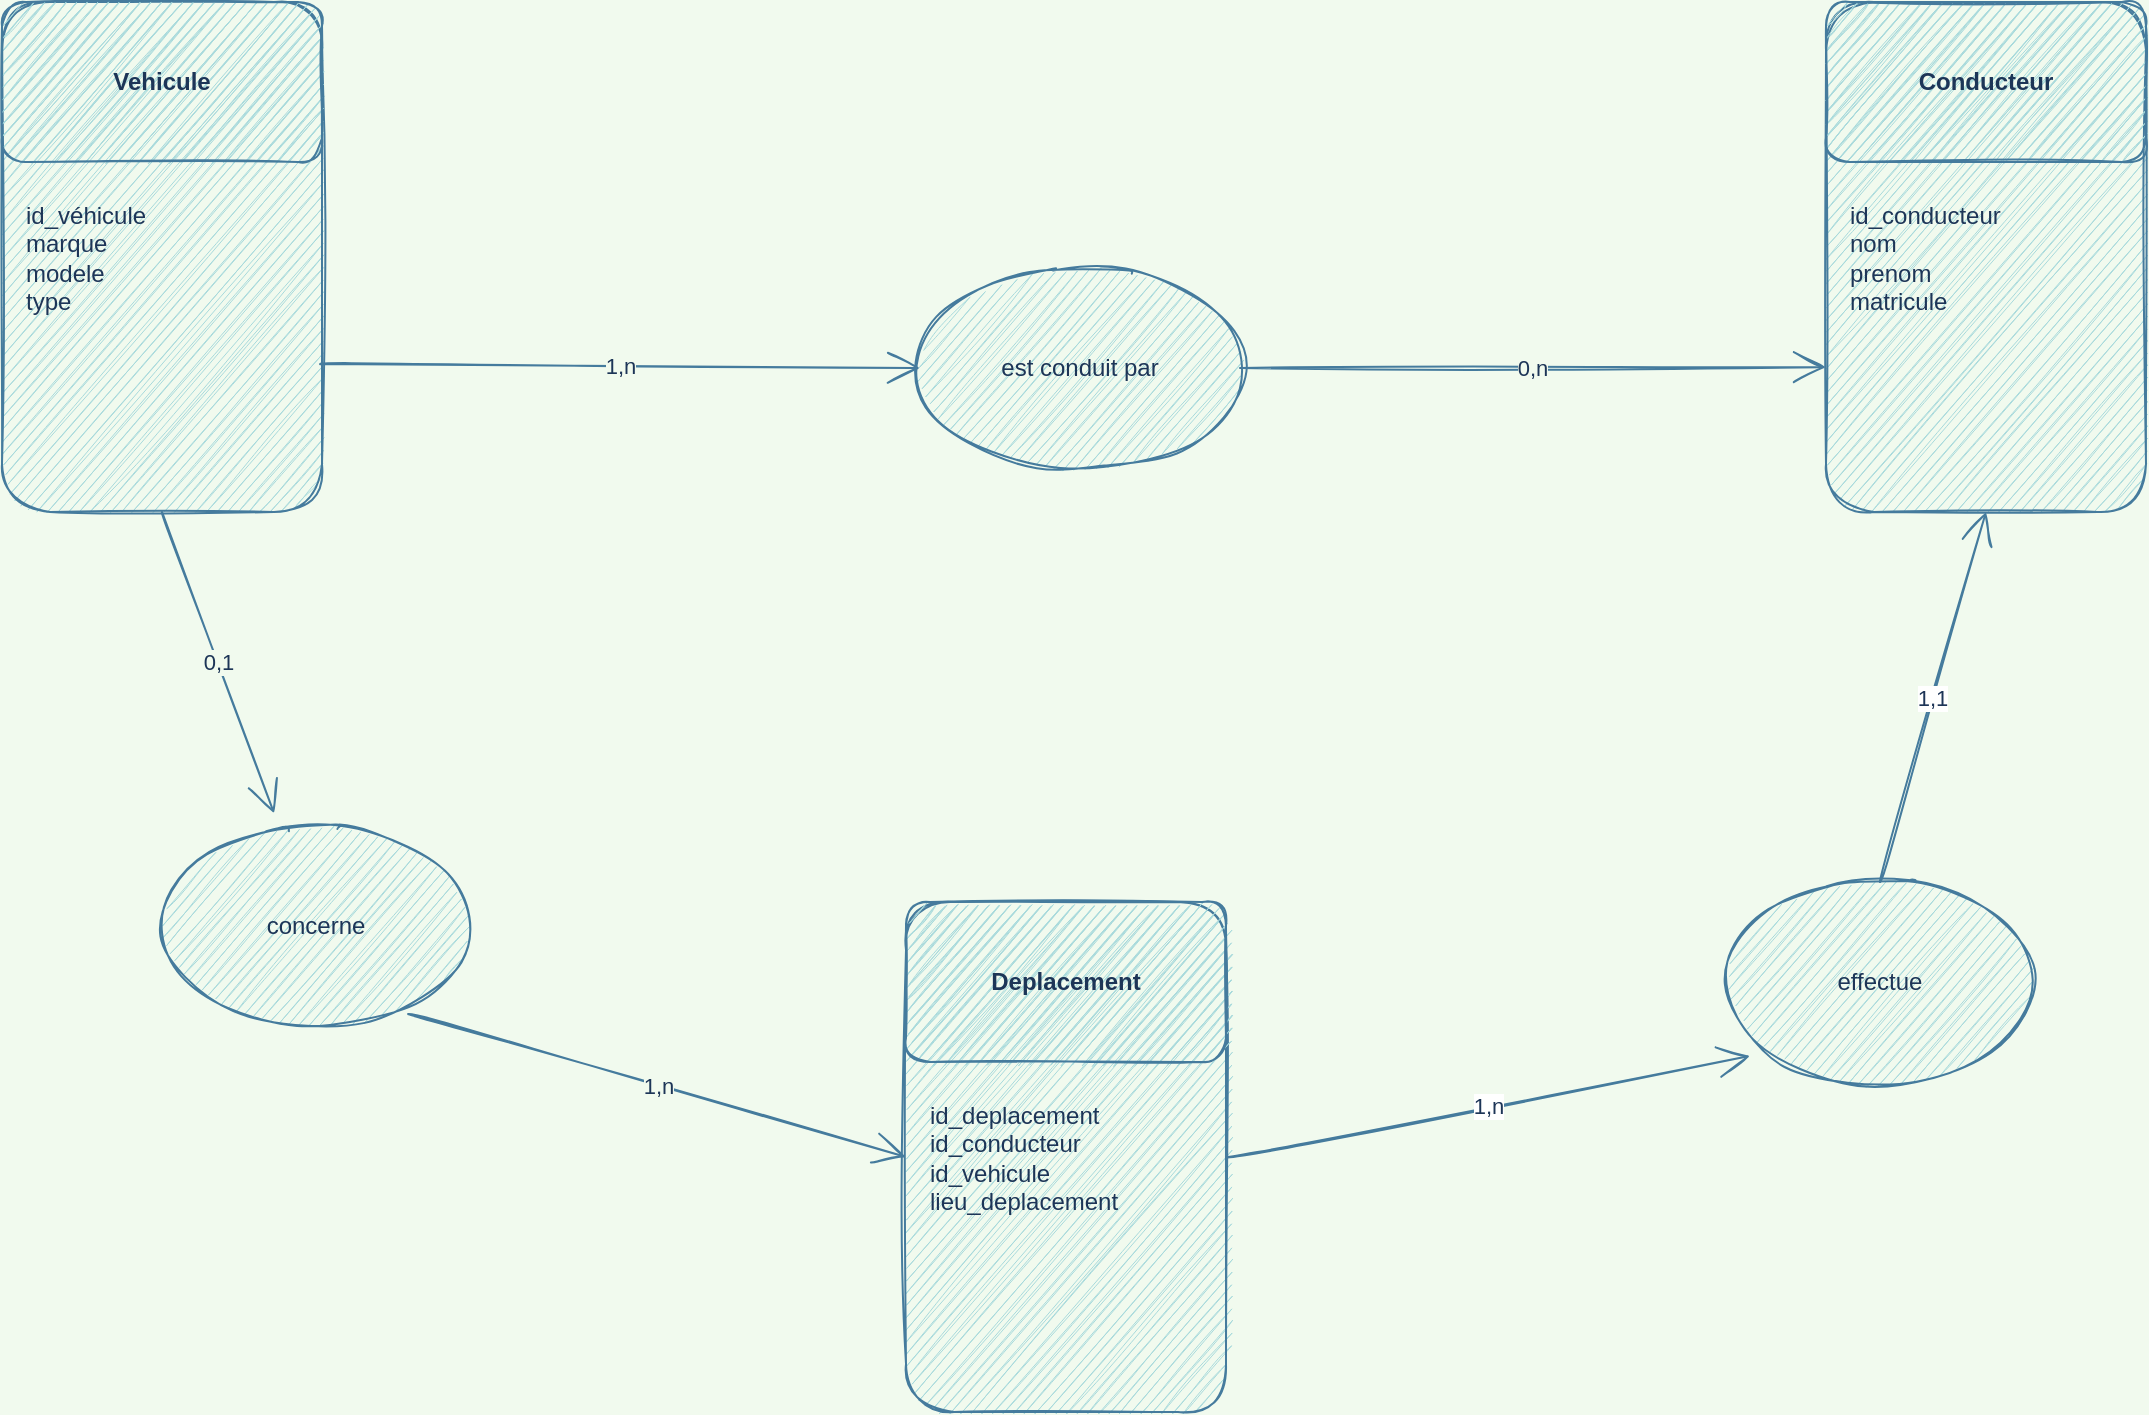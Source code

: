 <mxfile version="20.4.0" type="github">
  <diagram id="De7Ffgxd1gm88dtqFJdc" name="Page-1">
    <mxGraphModel dx="1886" dy="893" grid="0" gridSize="10" guides="1" tooltips="1" connect="1" arrows="1" fold="1" page="0" pageScale="1" pageWidth="1169" pageHeight="827" background="#F1FAEE" math="0" shadow="0">
      <root>
        <mxCell id="0" />
        <mxCell id="1" parent="0" />
        <mxCell id="qRwrazra5Gr0seM4BbA9-1" value="&lt;div style=&quot;&quot;&gt;&lt;span style=&quot;background-color: initial;&quot;&gt;id_véhicule&lt;/span&gt;&lt;/div&gt;&lt;div style=&quot;&quot;&gt;&lt;span style=&quot;background-color: initial;&quot;&gt;marque&lt;/span&gt;&lt;/div&gt;&lt;div style=&quot;&quot;&gt;&lt;span style=&quot;background-color: initial;&quot;&gt;modele&lt;/span&gt;&lt;/div&gt;&lt;div style=&quot;&quot;&gt;&lt;span style=&quot;background-color: initial;&quot;&gt;type&lt;/span&gt;&lt;/div&gt;" style="rounded=1;whiteSpace=wrap;html=1;hachureGap=4;fillColor=#A8DADC;strokeColor=#457B9D;fontColor=#1D3557;align=left;spacingLeft=10;sketch=1;" vertex="1" parent="1">
          <mxGeometry x="19" y="174" width="160" height="255" as="geometry" />
        </mxCell>
        <mxCell id="qRwrazra5Gr0seM4BbA9-2" value="Vehicule" style="rounded=1;whiteSpace=wrap;html=1;hachureGap=4;fillColor=#A8DADC;strokeColor=#457B9D;fontColor=#1D3557;fontStyle=1;sketch=1;" vertex="1" parent="1">
          <mxGeometry x="19" y="174" width="160" height="80" as="geometry" />
        </mxCell>
        <mxCell id="qRwrazra5Gr0seM4BbA9-3" value="&lt;div style=&quot;&quot;&gt;&lt;span style=&quot;background-color: initial;&quot;&gt;id_conducteur&lt;/span&gt;&lt;/div&gt;&lt;div style=&quot;&quot;&gt;&lt;span style=&quot;background-color: initial;&quot;&gt;nom&lt;/span&gt;&lt;/div&gt;&lt;div style=&quot;&quot;&gt;&lt;span style=&quot;background-color: initial;&quot;&gt;prenom&lt;/span&gt;&lt;/div&gt;&lt;div style=&quot;&quot;&gt;&lt;span style=&quot;background-color: initial;&quot;&gt;matricule&lt;/span&gt;&lt;/div&gt;" style="rounded=1;whiteSpace=wrap;html=1;hachureGap=4;fillColor=#A8DADC;strokeColor=#457B9D;fontColor=#1D3557;align=left;spacingLeft=10;sketch=1;" vertex="1" parent="1">
          <mxGeometry x="931" y="174" width="160" height="255" as="geometry" />
        </mxCell>
        <mxCell id="qRwrazra5Gr0seM4BbA9-4" value="&lt;b&gt;Conducteur&lt;/b&gt;" style="rounded=1;whiteSpace=wrap;html=1;hachureGap=4;fillColor=#A8DADC;strokeColor=#457B9D;fontColor=#1D3557;sketch=1;gradientColor=none;glass=0;" vertex="1" parent="1">
          <mxGeometry x="931" y="174" width="160" height="80" as="geometry" />
        </mxCell>
        <mxCell id="qRwrazra5Gr0seM4BbA9-5" value="id_deplacement&lt;br&gt;id_conducteur&lt;br&gt;id_vehicule&lt;br&gt;lieu_deplacement" style="rounded=1;whiteSpace=wrap;html=1;hachureGap=4;fillColor=#A8DADC;strokeColor=#457B9D;fontColor=#1D3557;align=left;spacingLeft=10;sketch=1;" vertex="1" parent="1">
          <mxGeometry x="471" y="624" width="160" height="255" as="geometry" />
        </mxCell>
        <mxCell id="qRwrazra5Gr0seM4BbA9-6" value="&lt;b&gt;Deplacement&lt;/b&gt;" style="rounded=1;whiteSpace=wrap;html=1;hachureGap=4;fillColor=#A8DADC;strokeColor=#457B9D;fontColor=#1D3557;sketch=1;" vertex="1" parent="1">
          <mxGeometry x="471" y="624" width="160" height="80" as="geometry" />
        </mxCell>
        <mxCell id="qRwrazra5Gr0seM4BbA9-8" value="est conduit par" style="ellipse;whiteSpace=wrap;html=1;hachureGap=4;strokeColor=#457B9D;fontColor=#1D3557;fillColor=#A8DADC;rounded=1;sketch=1;" vertex="1" parent="1">
          <mxGeometry x="478" y="307" width="160" height="100" as="geometry" />
        </mxCell>
        <mxCell id="qRwrazra5Gr0seM4BbA9-9" value="1,n" style="edgeStyle=none;orthogonalLoop=1;jettySize=auto;html=1;rounded=1;strokeColor=#457B9D;fontColor=#1D3557;endArrow=open;startSize=14;endSize=14;sourcePerimeterSpacing=8;targetPerimeterSpacing=8;fillColor=#A8DADC;curved=1;entryX=0;entryY=0.5;entryDx=0;entryDy=0;exitX=0.994;exitY=0.71;exitDx=0;exitDy=0;exitPerimeter=0;labelBackgroundColor=#F1FAEE;sketch=1;" edge="1" parent="1" source="qRwrazra5Gr0seM4BbA9-1" target="qRwrazra5Gr0seM4BbA9-8">
          <mxGeometry width="120" relative="1" as="geometry">
            <mxPoint x="232" y="353" as="sourcePoint" />
            <mxPoint x="381" y="356.5" as="targetPoint" />
            <Array as="points" />
            <mxPoint as="offset" />
          </mxGeometry>
        </mxCell>
        <mxCell id="qRwrazra5Gr0seM4BbA9-10" value="0,n" style="edgeStyle=none;orthogonalLoop=1;jettySize=auto;html=1;rounded=1;strokeColor=#457B9D;fontColor=#1D3557;endArrow=open;startSize=14;endSize=14;sourcePerimeterSpacing=8;targetPerimeterSpacing=8;fillColor=#A8DADC;curved=1;entryX=0;entryY=0.716;entryDx=0;entryDy=0;entryPerimeter=0;exitX=1;exitY=0.5;exitDx=0;exitDy=0;labelBackgroundColor=#F1FAEE;sketch=1;" edge="1" parent="1" source="qRwrazra5Gr0seM4BbA9-8" target="qRwrazra5Gr0seM4BbA9-3">
          <mxGeometry width="120" relative="1" as="geometry">
            <mxPoint x="714" y="356.5" as="sourcePoint" />
            <mxPoint x="834" y="356.5" as="targetPoint" />
            <Array as="points">
              <mxPoint x="792" y="356.5" />
            </Array>
          </mxGeometry>
        </mxCell>
        <mxCell id="qRwrazra5Gr0seM4BbA9-13" value="0,1" style="edgeStyle=none;orthogonalLoop=1;jettySize=auto;html=1;rounded=1;strokeColor=#457B9D;fontColor=#1D3557;endArrow=open;startSize=14;endSize=14;sourcePerimeterSpacing=8;targetPerimeterSpacing=8;fillColor=#A8DADC;curved=1;exitX=0.5;exitY=1;exitDx=0;exitDy=0;labelBackgroundColor=#F1FAEE;sketch=1;" edge="1" parent="1" source="qRwrazra5Gr0seM4BbA9-1" target="qRwrazra5Gr0seM4BbA9-14">
          <mxGeometry width="120" relative="1" as="geometry">
            <mxPoint x="132" y="502" as="sourcePoint" />
            <mxPoint x="212" y="537" as="targetPoint" />
            <Array as="points" />
          </mxGeometry>
        </mxCell>
        <mxCell id="qRwrazra5Gr0seM4BbA9-14" value="concerne" style="ellipse;whiteSpace=wrap;html=1;hachureGap=4;strokeColor=#457B9D;fontColor=#1D3557;fillColor=#A8DADC;rounded=1;sketch=1;" vertex="1" parent="1">
          <mxGeometry x="96" y="586" width="160" height="100" as="geometry" />
        </mxCell>
        <mxCell id="qRwrazra5Gr0seM4BbA9-15" value="1,n" style="edgeStyle=none;orthogonalLoop=1;jettySize=auto;html=1;rounded=1;strokeColor=#457B9D;fontColor=#1D3557;endArrow=open;startSize=14;endSize=14;sourcePerimeterSpacing=8;targetPerimeterSpacing=8;fillColor=#A8DADC;curved=1;exitX=0.788;exitY=0.94;exitDx=0;exitDy=0;exitPerimeter=0;entryX=0;entryY=0.5;entryDx=0;entryDy=0;labelBackgroundColor=#F1FAEE;sketch=1;" edge="1" parent="1" source="qRwrazra5Gr0seM4BbA9-14" target="qRwrazra5Gr0seM4BbA9-5">
          <mxGeometry width="120" relative="1" as="geometry">
            <mxPoint x="287" y="697" as="sourcePoint" />
            <mxPoint x="407" y="697" as="targetPoint" />
            <Array as="points" />
          </mxGeometry>
        </mxCell>
        <mxCell id="qRwrazra5Gr0seM4BbA9-18" value="effectue" style="ellipse;whiteSpace=wrap;html=1;rounded=1;hachureGap=4;fillColor=#A8DADC;strokeColor=#457B9D;fontColor=#1D3557;sketch=1;" vertex="1" parent="1">
          <mxGeometry x="878" y="614" width="160" height="100" as="geometry" />
        </mxCell>
        <mxCell id="qRwrazra5Gr0seM4BbA9-19" value="1,1" style="edgeStyle=none;orthogonalLoop=1;jettySize=auto;html=1;rounded=0;strokeColor=#457B9D;fontColor=#1D3557;endArrow=open;startSize=14;endSize=14;sourcePerimeterSpacing=8;targetPerimeterSpacing=8;fillColor=#A8DADC;curved=1;exitX=0.5;exitY=0;exitDx=0;exitDy=0;entryX=0.5;entryY=1;entryDx=0;entryDy=0;sketch=1;" edge="1" parent="1" source="qRwrazra5Gr0seM4BbA9-18" target="qRwrazra5Gr0seM4BbA9-3">
          <mxGeometry width="120" relative="1" as="geometry">
            <mxPoint x="942" y="519" as="sourcePoint" />
            <mxPoint x="1062" y="519" as="targetPoint" />
            <Array as="points" />
          </mxGeometry>
        </mxCell>
        <mxCell id="qRwrazra5Gr0seM4BbA9-20" value="1,n" style="edgeStyle=none;orthogonalLoop=1;jettySize=auto;html=1;rounded=0;strokeColor=#457B9D;fontColor=#1D3557;endArrow=open;startSize=14;endSize=14;sourcePerimeterSpacing=8;targetPerimeterSpacing=8;fillColor=#A8DADC;curved=1;exitX=1;exitY=0.5;exitDx=0;exitDy=0;entryX=0.094;entryY=0.87;entryDx=0;entryDy=0;entryPerimeter=0;sketch=1;" edge="1" parent="1" source="qRwrazra5Gr0seM4BbA9-5" target="qRwrazra5Gr0seM4BbA9-18">
          <mxGeometry width="120" relative="1" as="geometry">
            <mxPoint x="704" y="756" as="sourcePoint" />
            <mxPoint x="824" y="756" as="targetPoint" />
            <Array as="points" />
          </mxGeometry>
        </mxCell>
      </root>
    </mxGraphModel>
  </diagram>
</mxfile>
